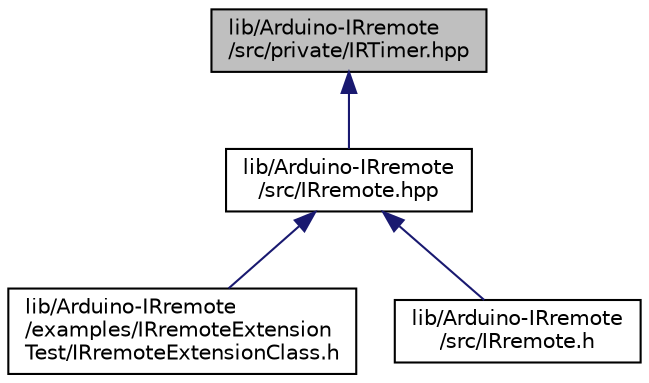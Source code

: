 digraph "lib/Arduino-IRremote/src/private/IRTimer.hpp"
{
 // LATEX_PDF_SIZE
  edge [fontname="Helvetica",fontsize="10",labelfontname="Helvetica",labelfontsize="10"];
  node [fontname="Helvetica",fontsize="10",shape=record];
  Node1 [label="lib/Arduino-IRremote\l/src/private/IRTimer.hpp",height=0.2,width=0.4,color="black", fillcolor="grey75", style="filled", fontcolor="black",tooltip="All timer specific definitions are contained in this file. Sets IR_SEND_PIN if required,..."];
  Node1 -> Node2 [dir="back",color="midnightblue",fontsize="10",style="solid"];
  Node2 [label="lib/Arduino-IRremote\l/src/IRremote.hpp",height=0.2,width=0.4,color="black", fillcolor="white", style="filled",URL="$IRremote_8hpp.html",tooltip="Public API to the library."];
  Node2 -> Node3 [dir="back",color="midnightblue",fontsize="10",style="solid"];
  Node3 [label="lib/Arduino-IRremote\l/examples/IRremoteExtension\lTest/IRremoteExtensionClass.h",height=0.2,width=0.4,color="black", fillcolor="white", style="filled",URL="$IRremoteExtensionClass_8h_source.html",tooltip=" "];
  Node2 -> Node4 [dir="back",color="midnightblue",fontsize="10",style="solid"];
  Node4 [label="lib/Arduino-IRremote\l/src/IRremote.h",height=0.2,width=0.4,color="black", fillcolor="white", style="filled",URL="$IRremote_8h.html",tooltip="Stub for backward compatibility."];
}
